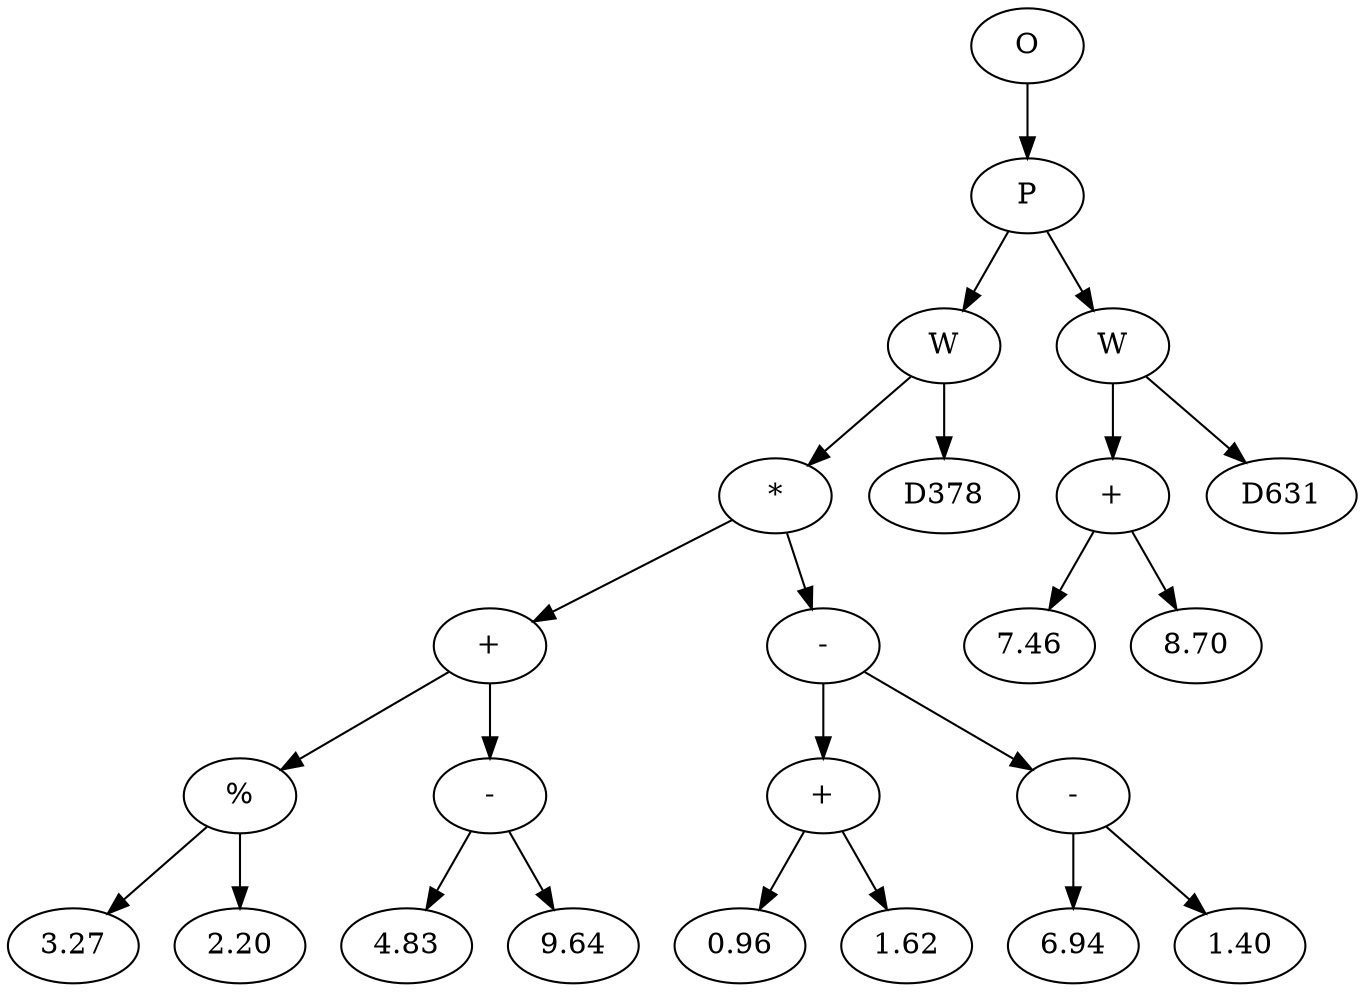 // Tree
digraph {
	46109213 [label=O]
	46109214 [label=P]
	46109213 -> 46109214
	46109215 [label=W]
	46109214 -> 46109215
	46109216 [label="*"]
	46109215 -> 46109216
	46109217 [label="+"]
	46109216 -> 46109217
	46109218 [label="%"]
	46109217 -> 46109218
	46109219 [label=3.27]
	46109218 -> 46109219
	46109220 [label=2.20]
	46109218 -> 46109220
	46109221 [label="-"]
	46109217 -> 46109221
	46109222 [label=4.83]
	46109221 -> 46109222
	46109223 [label=9.64]
	46109221 -> 46109223
	46109224 [label="-"]
	46109216 -> 46109224
	46109225 [label="+"]
	46109224 -> 46109225
	46109226 [label=0.96]
	46109225 -> 46109226
	46109227 [label=1.62]
	46109225 -> 46109227
	46109228 [label="-"]
	46109224 -> 46109228
	46109229 [label=6.94]
	46109228 -> 46109229
	46109230 [label=1.40]
	46109228 -> 46109230
	46109231 [label=D378]
	46109215 -> 46109231
	46109232 [label=W]
	46109214 -> 46109232
	46109233 [label="+"]
	46109232 -> 46109233
	46109234 [label=7.46]
	46109233 -> 46109234
	46109235 [label=8.70]
	46109233 -> 46109235
	46109236 [label=D631]
	46109232 -> 46109236
}
